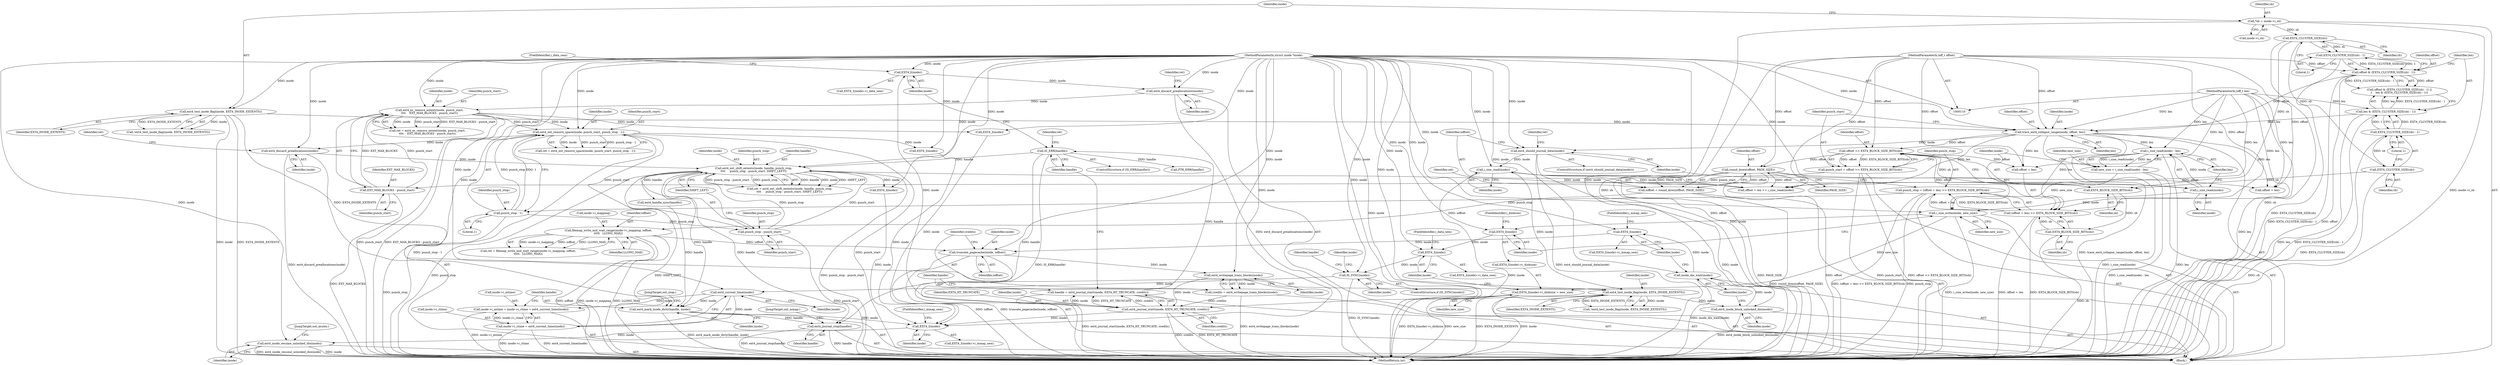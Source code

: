 digraph "0_linux_ea3d7209ca01da209cda6f0dea8be9cc4b7a933b@API" {
"1000340" [label="(Call,i_size_read(inode) - len)"];
"1000341" [label="(Call,i_size_read(inode))"];
"1000320" [label="(Call,ext4_ext_shift_extents(inode, handle, punch_stop,\n\t\t\t\t     punch_stop - punch_start, SHIFT_LEFT))"];
"1000316" [label="(Call,ext4_discard_preallocations(inode))"];
"1000300" [label="(Call,ext4_ext_remove_space(inode, punch_start, punch_stop - 1))"];
"1000282" [label="(Call,ext4_es_remove_extent(inode, punch_start,\n\t\t\t\t    EXT_MAX_BLOCKS - punch_start))"];
"1000278" [label="(Call,ext4_discard_preallocations(inode))"];
"1000275" [label="(Call,EXT4_I(inode))"];
"1000259" [label="(Call,ext4_journal_start(inode, EXT4_HT_TRUNCATE, credits))"];
"1000255" [label="(Call,ext4_writepage_trans_blocks(inode))"];
"1000250" [label="(Call,truncate_pagecache(inode, ioffset))"];
"1000247" [label="(Call,EXT4_I(inode))"];
"1000242" [label="(Call,inode_dio_wait(inode))"];
"1000240" [label="(Call,ext4_inode_block_unlocked_dio(inode))"];
"1000231" [label="(Call,ext4_test_inode_flag(inode, EXT4_INODE_EXTENTS))"];
"1000221" [label="(Call,i_size_read(inode))"];
"1000181" [label="(Call,ext4_should_journal_data(inode))"];
"1000162" [label="(Call,trace_ext4_collapse_range(inode, offset, len))"];
"1000130" [label="(Call,ext4_test_inode_flag(inode, EXT4_INODE_EXTENTS))"];
"1000111" [label="(MethodParameterIn,struct inode *inode)"];
"1000138" [label="(Call,offset & (EXT4_CLUSTER_SIZE(sb) - 1))"];
"1000112" [label="(MethodParameterIn,loff_t offset)"];
"1000140" [label="(Call,EXT4_CLUSTER_SIZE(sb) - 1)"];
"1000141" [label="(Call,EXT4_CLUSTER_SIZE(sb))"];
"1000116" [label="(Call,*sb = inode->i_sb)"];
"1000144" [label="(Call,len & (EXT4_CLUSTER_SIZE(sb) - 1))"];
"1000113" [label="(MethodParameterIn,loff_t len)"];
"1000146" [label="(Call,EXT4_CLUSTER_SIZE(sb) - 1)"];
"1000147" [label="(Call,EXT4_CLUSTER_SIZE(sb))"];
"1000201" [label="(Call,filemap_write_and_wait_range(inode->i_mapping, ioffset,\n\t\t\t\t\t   LLONG_MAX))"];
"1000194" [label="(Call,ioffset = round_down(offset, PAGE_SIZE))"];
"1000196" [label="(Call,round_down(offset, PAGE_SIZE))"];
"1000168" [label="(Call,offset >> EXT4_BLOCK_SIZE_BITS(sb))"];
"1000170" [label="(Call,EXT4_BLOCK_SIZE_BITS(sb))"];
"1000253" [label="(Call,credits = ext4_writepage_trans_blocks(inode))"];
"1000285" [label="(Call,EXT_MAX_BLOCKS - punch_start)"];
"1000166" [label="(Call,punch_start = offset >> EXT4_BLOCK_SIZE_BITS(sb))"];
"1000303" [label="(Call,punch_stop - 1)"];
"1000172" [label="(Call,punch_stop = (offset + len) >> EXT4_BLOCK_SIZE_BITS(sb))"];
"1000174" [label="(Call,(offset + len) >> EXT4_BLOCK_SIZE_BITS(sb))"];
"1000178" [label="(Call,EXT4_BLOCK_SIZE_BITS(sb))"];
"1000264" [label="(Call,IS_ERR(handle))"];
"1000257" [label="(Call,handle = ext4_journal_start(inode, EXT4_HT_TRUNCATE, credits))"];
"1000324" [label="(Call,punch_stop - punch_start)"];
"1000338" [label="(Call,new_size = i_size_read(inode) - len)"];
"1000344" [label="(Call,i_size_write(inode, new_size))"];
"1000347" [label="(Call,EXT4_I(inode)->i_disksize = new_size)"];
"1000349" [label="(Call,EXT4_I(inode))"];
"1000356" [label="(Call,EXT4_I(inode))"];
"1000360" [label="(Call,IS_SYNC(inode))"];
"1000372" [label="(Call,ext4_current_time(inode))"];
"1000364" [label="(Call,inode->i_mtime = inode->i_ctime = ext4_current_time(inode))"];
"1000368" [label="(Call,inode->i_ctime = ext4_current_time(inode))"];
"1000374" [label="(Call,ext4_mark_inode_dirty(handle, inode))"];
"1000378" [label="(Call,ext4_journal_stop(handle))"];
"1000384" [label="(Call,EXT4_I(inode))"];
"1000387" [label="(Call,ext4_inode_resume_unlocked_dio(inode))"];
"1000249" [label="(FieldIdentifier,i_mmap_sem)"];
"1000365" [label="(Call,inode->i_mtime)"];
"1000265" [label="(Identifier,handle)"];
"1000326" [label="(Identifier,punch_start)"];
"1000274" [label="(Call,EXT4_I(inode)->i_data_sem)"];
"1000117" [label="(Identifier,sb)"];
"1000199" [label="(Call,ret = filemap_write_and_wait_range(inode->i_mapping, ioffset,\n\t\t\t\t\t   LLONG_MAX))"];
"1000243" [label="(Identifier,inode)"];
"1000340" [label="(Call,i_size_read(inode) - len)"];
"1000114" [label="(Block,)"];
"1000197" [label="(Identifier,offset)"];
"1000298" [label="(Call,ret = ext4_ext_remove_space(inode, punch_start, punch_stop - 1))"];
"1000375" [label="(Identifier,handle)"];
"1000286" [label="(Identifier,EXT_MAX_BLOCKS)"];
"1000180" [label="(ControlStructure,if (ext4_should_journal_data(inode)))"];
"1000362" [label="(Call,ext4_handle_sync(handle))"];
"1000363" [label="(Identifier,handle)"];
"1000230" [label="(Call,!ext4_test_inode_flag(inode, EXT4_INODE_EXTENTS))"];
"1000304" [label="(Identifier,punch_stop)"];
"1000376" [label="(Identifier,inode)"];
"1000254" [label="(Identifier,credits)"];
"1000137" [label="(Call,offset & (EXT4_CLUSTER_SIZE(sb) - 1) ||\n\t    len & (EXT4_CLUSTER_SIZE(sb) - 1))"];
"1000131" [label="(Identifier,inode)"];
"1000345" [label="(Identifier,inode)"];
"1000383" [label="(Call,EXT4_I(inode)->i_mmap_sem)"];
"1000377" [label="(JumpTarget,out_stop:)"];
"1000175" [label="(Call,offset + len)"];
"1000352" [label="(Identifier,new_size)"];
"1000360" [label="(Call,IS_SYNC(inode))"];
"1000218" [label="(Call,offset + len)"];
"1000139" [label="(Identifier,offset)"];
"1000162" [label="(Call,trace_ext4_collapse_range(inode, offset, len))"];
"1000285" [label="(Call,EXT_MAX_BLOCKS - punch_start)"];
"1000361" [label="(Identifier,inode)"];
"1000116" [label="(Call,*sb = inode->i_sb)"];
"1000206" [label="(Identifier,LLONG_MAX)"];
"1000277" [label="(FieldIdentifier,i_data_sem)"];
"1000302" [label="(Identifier,punch_start)"];
"1000182" [label="(Identifier,inode)"];
"1000179" [label="(Identifier,sb)"];
"1000359" [label="(ControlStructure,if (IS_SYNC(inode)))"];
"1000232" [label="(Identifier,inode)"];
"1000356" [label="(Call,EXT4_I(inode))"];
"1000144" [label="(Call,len & (EXT4_CLUSTER_SIZE(sb) - 1))"];
"1000275" [label="(Call,EXT4_I(inode))"];
"1000205" [label="(Identifier,ioffset)"];
"1000174" [label="(Call,(offset + len) >> EXT4_BLOCK_SIZE_BITS(sb))"];
"1000253" [label="(Call,credits = ext4_writepage_trans_blocks(inode))"];
"1000256" [label="(Identifier,inode)"];
"1000118" [label="(Call,inode->i_sb)"];
"1000178" [label="(Call,EXT4_BLOCK_SIZE_BITS(sb))"];
"1000319" [label="(Identifier,ret)"];
"1000255" [label="(Call,ext4_writepage_trans_blocks(inode))"];
"1000323" [label="(Identifier,punch_stop)"];
"1000173" [label="(Identifier,punch_stop)"];
"1000346" [label="(Identifier,new_size)"];
"1000147" [label="(Call,EXT4_CLUSTER_SIZE(sb))"];
"1000322" [label="(Identifier,handle)"];
"1000389" [label="(JumpTarget,out_mutex:)"];
"1000112" [label="(MethodParameterIn,loff_t offset)"];
"1000200" [label="(Identifier,ret)"];
"1000349" [label="(Call,EXT4_I(inode))"];
"1000366" [label="(Identifier,inode)"];
"1000246" [label="(Call,EXT4_I(inode)->i_mmap_sem)"];
"1000165" [label="(Identifier,len)"];
"1000231" [label="(Call,ext4_test_inode_flag(inode, EXT4_INODE_EXTENTS))"];
"1000259" [label="(Call,ext4_journal_start(inode, EXT4_HT_TRUNCATE, credits))"];
"1000217" [label="(Call,offset + len >= i_size_read(inode))"];
"1000344" [label="(Call,i_size_write(inode, new_size))"];
"1000222" [label="(Identifier,inode)"];
"1000172" [label="(Call,punch_stop = (offset + len) >> EXT4_BLOCK_SIZE_BITS(sb))"];
"1000280" [label="(Call,ret = ext4_es_remove_extent(inode, punch_start,\n\t\t\t\t    EXT_MAX_BLOCKS - punch_start))"];
"1000201" [label="(Call,filemap_write_and_wait_range(inode->i_mapping, ioffset,\n\t\t\t\t\t   LLONG_MAX))"];
"1000351" [label="(FieldIdentifier,i_disksize)"];
"1000357" [label="(Identifier,inode)"];
"1000169" [label="(Identifier,offset)"];
"1000164" [label="(Identifier,offset)"];
"1000143" [label="(Literal,1)"];
"1000386" [label="(FieldIdentifier,i_mmap_sem)"];
"1000373" [label="(Identifier,inode)"];
"1000132" [label="(Identifier,EXT4_INODE_EXTENTS)"];
"1000140" [label="(Call,EXT4_CLUSTER_SIZE(sb) - 1)"];
"1000324" [label="(Call,punch_stop - punch_start)"];
"1000268" [label="(Identifier,ret)"];
"1000130" [label="(Call,ext4_test_inode_flag(inode, EXT4_INODE_EXTENTS))"];
"1000385" [label="(Identifier,inode)"];
"1000312" [label="(Call,EXT4_I(inode))"];
"1000142" [label="(Identifier,sb)"];
"1000279" [label="(Identifier,inode)"];
"1000355" [label="(Call,EXT4_I(inode)->i_data_sem)"];
"1000368" [label="(Call,inode->i_ctime = ext4_current_time(inode))"];
"1000221" [label="(Call,i_size_read(inode))"];
"1000264" [label="(Call,IS_ERR(handle))"];
"1000166" [label="(Call,punch_start = offset >> EXT4_BLOCK_SIZE_BITS(sb))"];
"1000325" [label="(Identifier,punch_stop)"];
"1000380" [label="(JumpTarget,out_mmap:)"];
"1000240" [label="(Call,ext4_inode_block_unlocked_dio(inode))"];
"1000113" [label="(MethodParameterIn,loff_t len)"];
"1000141" [label="(Call,EXT4_CLUSTER_SIZE(sb))"];
"1000276" [label="(Identifier,inode)"];
"1000379" [label="(Identifier,handle)"];
"1000300" [label="(Call,ext4_ext_remove_space(inode, punch_start, punch_stop - 1))"];
"1000387" [label="(Call,ext4_inode_resume_unlocked_dio(inode))"];
"1000129" [label="(Call,!ext4_test_inode_flag(inode, EXT4_INODE_EXTENTS))"];
"1000342" [label="(Identifier,inode)"];
"1000320" [label="(Call,ext4_ext_shift_extents(inode, handle, punch_stop,\n\t\t\t\t     punch_stop - punch_start, SHIFT_LEFT))"];
"1000257" [label="(Call,handle = ext4_journal_start(inode, EXT4_HT_TRUNCATE, credits))"];
"1000263" [label="(ControlStructure,if (IS_ERR(handle)))"];
"1000241" [label="(Identifier,inode)"];
"1000294" [label="(Call,EXT4_I(inode))"];
"1000198" [label="(Identifier,PAGE_SIZE)"];
"1000195" [label="(Identifier,ioffset)"];
"1000348" [label="(Call,EXT4_I(inode)->i_disksize)"];
"1000334" [label="(Call,EXT4_I(inode))"];
"1000317" [label="(Identifier,inode)"];
"1000185" [label="(Identifier,ret)"];
"1000364" [label="(Call,inode->i_mtime = inode->i_ctime = ext4_current_time(inode))"];
"1000252" [label="(Identifier,ioffset)"];
"1000233" [label="(Identifier,EXT4_INODE_EXTENTS)"];
"1000397" [label="(MethodReturn,int)"];
"1000316" [label="(Call,ext4_discard_preallocations(inode))"];
"1000202" [label="(Call,inode->i_mapping)"];
"1000171" [label="(Identifier,sb)"];
"1000248" [label="(Identifier,inode)"];
"1000338" [label="(Call,new_size = i_size_read(inode) - len)"];
"1000146" [label="(Call,EXT4_CLUSTER_SIZE(sb) - 1)"];
"1000305" [label="(Literal,1)"];
"1000327" [label="(Identifier,SHIFT_LEFT)"];
"1000343" [label="(Identifier,len)"];
"1000111" [label="(MethodParameterIn,struct inode *inode)"];
"1000283" [label="(Identifier,inode)"];
"1000247" [label="(Call,EXT4_I(inode))"];
"1000138" [label="(Call,offset & (EXT4_CLUSTER_SIZE(sb) - 1))"];
"1000145" [label="(Identifier,len)"];
"1000170" [label="(Call,EXT4_BLOCK_SIZE_BITS(sb))"];
"1000163" [label="(Identifier,inode)"];
"1000303" [label="(Call,punch_stop - 1)"];
"1000278" [label="(Call,ext4_discard_preallocations(inode))"];
"1000242" [label="(Call,inode_dio_wait(inode))"];
"1000347" [label="(Call,EXT4_I(inode)->i_disksize = new_size)"];
"1000251" [label="(Identifier,inode)"];
"1000167" [label="(Identifier,punch_start)"];
"1000194" [label="(Call,ioffset = round_down(offset, PAGE_SIZE))"];
"1000196" [label="(Call,round_down(offset, PAGE_SIZE))"];
"1000369" [label="(Call,inode->i_ctime)"];
"1000284" [label="(Identifier,punch_start)"];
"1000258" [label="(Identifier,handle)"];
"1000260" [label="(Identifier,inode)"];
"1000262" [label="(Identifier,credits)"];
"1000168" [label="(Call,offset >> EXT4_BLOCK_SIZE_BITS(sb))"];
"1000301" [label="(Identifier,inode)"];
"1000318" [label="(Call,ret = ext4_ext_shift_extents(inode, handle, punch_stop,\n\t\t\t\t     punch_stop - punch_start, SHIFT_LEFT))"];
"1000281" [label="(Identifier,ret)"];
"1000388" [label="(Identifier,inode)"];
"1000269" [label="(Call,PTR_ERR(handle))"];
"1000282" [label="(Call,ext4_es_remove_extent(inode, punch_start,\n\t\t\t\t    EXT_MAX_BLOCKS - punch_start))"];
"1000149" [label="(Literal,1)"];
"1000287" [label="(Identifier,punch_start)"];
"1000339" [label="(Identifier,new_size)"];
"1000350" [label="(Identifier,inode)"];
"1000378" [label="(Call,ext4_journal_stop(handle))"];
"1000358" [label="(FieldIdentifier,i_data_sem)"];
"1000372" [label="(Call,ext4_current_time(inode))"];
"1000181" [label="(Call,ext4_should_journal_data(inode))"];
"1000261" [label="(Identifier,EXT4_HT_TRUNCATE)"];
"1000341" [label="(Call,i_size_read(inode))"];
"1000321" [label="(Identifier,inode)"];
"1000384" [label="(Call,EXT4_I(inode))"];
"1000250" [label="(Call,truncate_pagecache(inode, ioffset))"];
"1000148" [label="(Identifier,sb)"];
"1000374" [label="(Call,ext4_mark_inode_dirty(handle, inode))"];
"1000340" -> "1000338"  [label="AST: "];
"1000340" -> "1000343"  [label="CFG: "];
"1000341" -> "1000340"  [label="AST: "];
"1000343" -> "1000340"  [label="AST: "];
"1000338" -> "1000340"  [label="CFG: "];
"1000340" -> "1000397"  [label="DDG: len"];
"1000340" -> "1000397"  [label="DDG: i_size_read(inode)"];
"1000340" -> "1000338"  [label="DDG: i_size_read(inode)"];
"1000340" -> "1000338"  [label="DDG: len"];
"1000341" -> "1000340"  [label="DDG: inode"];
"1000113" -> "1000340"  [label="DDG: len"];
"1000162" -> "1000340"  [label="DDG: len"];
"1000341" -> "1000342"  [label="CFG: "];
"1000342" -> "1000341"  [label="AST: "];
"1000343" -> "1000341"  [label="CFG: "];
"1000320" -> "1000341"  [label="DDG: inode"];
"1000111" -> "1000341"  [label="DDG: inode"];
"1000341" -> "1000344"  [label="DDG: inode"];
"1000320" -> "1000318"  [label="AST: "];
"1000320" -> "1000327"  [label="CFG: "];
"1000321" -> "1000320"  [label="AST: "];
"1000322" -> "1000320"  [label="AST: "];
"1000323" -> "1000320"  [label="AST: "];
"1000324" -> "1000320"  [label="AST: "];
"1000327" -> "1000320"  [label="AST: "];
"1000318" -> "1000320"  [label="CFG: "];
"1000320" -> "1000397"  [label="DDG: punch_stop - punch_start"];
"1000320" -> "1000397"  [label="DDG: punch_stop"];
"1000320" -> "1000397"  [label="DDG: SHIFT_LEFT"];
"1000320" -> "1000318"  [label="DDG: handle"];
"1000320" -> "1000318"  [label="DDG: inode"];
"1000320" -> "1000318"  [label="DDG: SHIFT_LEFT"];
"1000320" -> "1000318"  [label="DDG: punch_stop - punch_start"];
"1000320" -> "1000318"  [label="DDG: punch_stop"];
"1000316" -> "1000320"  [label="DDG: inode"];
"1000111" -> "1000320"  [label="DDG: inode"];
"1000264" -> "1000320"  [label="DDG: handle"];
"1000324" -> "1000320"  [label="DDG: punch_stop"];
"1000324" -> "1000320"  [label="DDG: punch_start"];
"1000320" -> "1000334"  [label="DDG: inode"];
"1000320" -> "1000362"  [label="DDG: handle"];
"1000320" -> "1000374"  [label="DDG: handle"];
"1000320" -> "1000378"  [label="DDG: handle"];
"1000316" -> "1000114"  [label="AST: "];
"1000316" -> "1000317"  [label="CFG: "];
"1000317" -> "1000316"  [label="AST: "];
"1000319" -> "1000316"  [label="CFG: "];
"1000316" -> "1000397"  [label="DDG: ext4_discard_preallocations(inode)"];
"1000300" -> "1000316"  [label="DDG: inode"];
"1000111" -> "1000316"  [label="DDG: inode"];
"1000300" -> "1000298"  [label="AST: "];
"1000300" -> "1000303"  [label="CFG: "];
"1000301" -> "1000300"  [label="AST: "];
"1000302" -> "1000300"  [label="AST: "];
"1000303" -> "1000300"  [label="AST: "];
"1000298" -> "1000300"  [label="CFG: "];
"1000300" -> "1000397"  [label="DDG: punch_stop - 1"];
"1000300" -> "1000397"  [label="DDG: punch_start"];
"1000300" -> "1000298"  [label="DDG: inode"];
"1000300" -> "1000298"  [label="DDG: punch_start"];
"1000300" -> "1000298"  [label="DDG: punch_stop - 1"];
"1000282" -> "1000300"  [label="DDG: inode"];
"1000282" -> "1000300"  [label="DDG: punch_start"];
"1000111" -> "1000300"  [label="DDG: inode"];
"1000303" -> "1000300"  [label="DDG: punch_stop"];
"1000303" -> "1000300"  [label="DDG: 1"];
"1000300" -> "1000312"  [label="DDG: inode"];
"1000300" -> "1000324"  [label="DDG: punch_start"];
"1000282" -> "1000280"  [label="AST: "];
"1000282" -> "1000285"  [label="CFG: "];
"1000283" -> "1000282"  [label="AST: "];
"1000284" -> "1000282"  [label="AST: "];
"1000285" -> "1000282"  [label="AST: "];
"1000280" -> "1000282"  [label="CFG: "];
"1000282" -> "1000397"  [label="DDG: EXT_MAX_BLOCKS - punch_start"];
"1000282" -> "1000397"  [label="DDG: punch_start"];
"1000282" -> "1000280"  [label="DDG: inode"];
"1000282" -> "1000280"  [label="DDG: punch_start"];
"1000282" -> "1000280"  [label="DDG: EXT_MAX_BLOCKS - punch_start"];
"1000278" -> "1000282"  [label="DDG: inode"];
"1000111" -> "1000282"  [label="DDG: inode"];
"1000285" -> "1000282"  [label="DDG: punch_start"];
"1000285" -> "1000282"  [label="DDG: EXT_MAX_BLOCKS"];
"1000282" -> "1000294"  [label="DDG: inode"];
"1000278" -> "1000114"  [label="AST: "];
"1000278" -> "1000279"  [label="CFG: "];
"1000279" -> "1000278"  [label="AST: "];
"1000281" -> "1000278"  [label="CFG: "];
"1000278" -> "1000397"  [label="DDG: ext4_discard_preallocations(inode)"];
"1000275" -> "1000278"  [label="DDG: inode"];
"1000111" -> "1000278"  [label="DDG: inode"];
"1000275" -> "1000274"  [label="AST: "];
"1000275" -> "1000276"  [label="CFG: "];
"1000276" -> "1000275"  [label="AST: "];
"1000277" -> "1000275"  [label="CFG: "];
"1000259" -> "1000275"  [label="DDG: inode"];
"1000111" -> "1000275"  [label="DDG: inode"];
"1000259" -> "1000257"  [label="AST: "];
"1000259" -> "1000262"  [label="CFG: "];
"1000260" -> "1000259"  [label="AST: "];
"1000261" -> "1000259"  [label="AST: "];
"1000262" -> "1000259"  [label="AST: "];
"1000257" -> "1000259"  [label="CFG: "];
"1000259" -> "1000397"  [label="DDG: credits"];
"1000259" -> "1000397"  [label="DDG: EXT4_HT_TRUNCATE"];
"1000259" -> "1000257"  [label="DDG: inode"];
"1000259" -> "1000257"  [label="DDG: EXT4_HT_TRUNCATE"];
"1000259" -> "1000257"  [label="DDG: credits"];
"1000255" -> "1000259"  [label="DDG: inode"];
"1000111" -> "1000259"  [label="DDG: inode"];
"1000253" -> "1000259"  [label="DDG: credits"];
"1000259" -> "1000384"  [label="DDG: inode"];
"1000255" -> "1000253"  [label="AST: "];
"1000255" -> "1000256"  [label="CFG: "];
"1000256" -> "1000255"  [label="AST: "];
"1000253" -> "1000255"  [label="CFG: "];
"1000255" -> "1000253"  [label="DDG: inode"];
"1000250" -> "1000255"  [label="DDG: inode"];
"1000111" -> "1000255"  [label="DDG: inode"];
"1000250" -> "1000114"  [label="AST: "];
"1000250" -> "1000252"  [label="CFG: "];
"1000251" -> "1000250"  [label="AST: "];
"1000252" -> "1000250"  [label="AST: "];
"1000254" -> "1000250"  [label="CFG: "];
"1000250" -> "1000397"  [label="DDG: ioffset"];
"1000250" -> "1000397"  [label="DDG: truncate_pagecache(inode, ioffset)"];
"1000247" -> "1000250"  [label="DDG: inode"];
"1000111" -> "1000250"  [label="DDG: inode"];
"1000201" -> "1000250"  [label="DDG: ioffset"];
"1000247" -> "1000246"  [label="AST: "];
"1000247" -> "1000248"  [label="CFG: "];
"1000248" -> "1000247"  [label="AST: "];
"1000249" -> "1000247"  [label="CFG: "];
"1000242" -> "1000247"  [label="DDG: inode"];
"1000111" -> "1000247"  [label="DDG: inode"];
"1000242" -> "1000114"  [label="AST: "];
"1000242" -> "1000243"  [label="CFG: "];
"1000243" -> "1000242"  [label="AST: "];
"1000248" -> "1000242"  [label="CFG: "];
"1000242" -> "1000397"  [label="DDG: inode_dio_wait(inode)"];
"1000240" -> "1000242"  [label="DDG: inode"];
"1000111" -> "1000242"  [label="DDG: inode"];
"1000240" -> "1000114"  [label="AST: "];
"1000240" -> "1000241"  [label="CFG: "];
"1000241" -> "1000240"  [label="AST: "];
"1000243" -> "1000240"  [label="CFG: "];
"1000240" -> "1000397"  [label="DDG: ext4_inode_block_unlocked_dio(inode)"];
"1000231" -> "1000240"  [label="DDG: inode"];
"1000111" -> "1000240"  [label="DDG: inode"];
"1000231" -> "1000230"  [label="AST: "];
"1000231" -> "1000233"  [label="CFG: "];
"1000232" -> "1000231"  [label="AST: "];
"1000233" -> "1000231"  [label="AST: "];
"1000230" -> "1000231"  [label="CFG: "];
"1000231" -> "1000397"  [label="DDG: EXT4_INODE_EXTENTS"];
"1000231" -> "1000397"  [label="DDG: inode"];
"1000231" -> "1000230"  [label="DDG: inode"];
"1000231" -> "1000230"  [label="DDG: EXT4_INODE_EXTENTS"];
"1000221" -> "1000231"  [label="DDG: inode"];
"1000111" -> "1000231"  [label="DDG: inode"];
"1000130" -> "1000231"  [label="DDG: EXT4_INODE_EXTENTS"];
"1000221" -> "1000217"  [label="AST: "];
"1000221" -> "1000222"  [label="CFG: "];
"1000222" -> "1000221"  [label="AST: "];
"1000217" -> "1000221"  [label="CFG: "];
"1000221" -> "1000397"  [label="DDG: inode"];
"1000221" -> "1000217"  [label="DDG: inode"];
"1000181" -> "1000221"  [label="DDG: inode"];
"1000111" -> "1000221"  [label="DDG: inode"];
"1000181" -> "1000180"  [label="AST: "];
"1000181" -> "1000182"  [label="CFG: "];
"1000182" -> "1000181"  [label="AST: "];
"1000185" -> "1000181"  [label="CFG: "];
"1000195" -> "1000181"  [label="CFG: "];
"1000181" -> "1000397"  [label="DDG: inode"];
"1000181" -> "1000397"  [label="DDG: ext4_should_journal_data(inode)"];
"1000162" -> "1000181"  [label="DDG: inode"];
"1000111" -> "1000181"  [label="DDG: inode"];
"1000162" -> "1000114"  [label="AST: "];
"1000162" -> "1000165"  [label="CFG: "];
"1000163" -> "1000162"  [label="AST: "];
"1000164" -> "1000162"  [label="AST: "];
"1000165" -> "1000162"  [label="AST: "];
"1000167" -> "1000162"  [label="CFG: "];
"1000162" -> "1000397"  [label="DDG: trace_ext4_collapse_range(inode, offset, len)"];
"1000130" -> "1000162"  [label="DDG: inode"];
"1000111" -> "1000162"  [label="DDG: inode"];
"1000138" -> "1000162"  [label="DDG: offset"];
"1000112" -> "1000162"  [label="DDG: offset"];
"1000144" -> "1000162"  [label="DDG: len"];
"1000113" -> "1000162"  [label="DDG: len"];
"1000162" -> "1000168"  [label="DDG: offset"];
"1000162" -> "1000174"  [label="DDG: len"];
"1000162" -> "1000175"  [label="DDG: len"];
"1000162" -> "1000217"  [label="DDG: len"];
"1000162" -> "1000218"  [label="DDG: len"];
"1000130" -> "1000129"  [label="AST: "];
"1000130" -> "1000132"  [label="CFG: "];
"1000131" -> "1000130"  [label="AST: "];
"1000132" -> "1000130"  [label="AST: "];
"1000129" -> "1000130"  [label="CFG: "];
"1000130" -> "1000397"  [label="DDG: EXT4_INODE_EXTENTS"];
"1000130" -> "1000397"  [label="DDG: inode"];
"1000130" -> "1000129"  [label="DDG: inode"];
"1000130" -> "1000129"  [label="DDG: EXT4_INODE_EXTENTS"];
"1000111" -> "1000130"  [label="DDG: inode"];
"1000111" -> "1000110"  [label="AST: "];
"1000111" -> "1000397"  [label="DDG: inode"];
"1000111" -> "1000294"  [label="DDG: inode"];
"1000111" -> "1000312"  [label="DDG: inode"];
"1000111" -> "1000334"  [label="DDG: inode"];
"1000111" -> "1000344"  [label="DDG: inode"];
"1000111" -> "1000349"  [label="DDG: inode"];
"1000111" -> "1000356"  [label="DDG: inode"];
"1000111" -> "1000360"  [label="DDG: inode"];
"1000111" -> "1000372"  [label="DDG: inode"];
"1000111" -> "1000374"  [label="DDG: inode"];
"1000111" -> "1000384"  [label="DDG: inode"];
"1000111" -> "1000387"  [label="DDG: inode"];
"1000138" -> "1000137"  [label="AST: "];
"1000138" -> "1000140"  [label="CFG: "];
"1000139" -> "1000138"  [label="AST: "];
"1000140" -> "1000138"  [label="AST: "];
"1000145" -> "1000138"  [label="CFG: "];
"1000137" -> "1000138"  [label="CFG: "];
"1000138" -> "1000397"  [label="DDG: offset"];
"1000138" -> "1000397"  [label="DDG: EXT4_CLUSTER_SIZE(sb) - 1"];
"1000138" -> "1000137"  [label="DDG: offset"];
"1000138" -> "1000137"  [label="DDG: EXT4_CLUSTER_SIZE(sb) - 1"];
"1000112" -> "1000138"  [label="DDG: offset"];
"1000140" -> "1000138"  [label="DDG: EXT4_CLUSTER_SIZE(sb)"];
"1000140" -> "1000138"  [label="DDG: 1"];
"1000112" -> "1000110"  [label="AST: "];
"1000112" -> "1000397"  [label="DDG: offset"];
"1000112" -> "1000168"  [label="DDG: offset"];
"1000112" -> "1000174"  [label="DDG: offset"];
"1000112" -> "1000175"  [label="DDG: offset"];
"1000112" -> "1000196"  [label="DDG: offset"];
"1000112" -> "1000217"  [label="DDG: offset"];
"1000112" -> "1000218"  [label="DDG: offset"];
"1000140" -> "1000143"  [label="CFG: "];
"1000141" -> "1000140"  [label="AST: "];
"1000143" -> "1000140"  [label="AST: "];
"1000140" -> "1000397"  [label="DDG: EXT4_CLUSTER_SIZE(sb)"];
"1000141" -> "1000140"  [label="DDG: sb"];
"1000141" -> "1000142"  [label="CFG: "];
"1000142" -> "1000141"  [label="AST: "];
"1000143" -> "1000141"  [label="CFG: "];
"1000141" -> "1000397"  [label="DDG: sb"];
"1000116" -> "1000141"  [label="DDG: sb"];
"1000141" -> "1000147"  [label="DDG: sb"];
"1000141" -> "1000170"  [label="DDG: sb"];
"1000116" -> "1000114"  [label="AST: "];
"1000116" -> "1000118"  [label="CFG: "];
"1000117" -> "1000116"  [label="AST: "];
"1000118" -> "1000116"  [label="AST: "];
"1000131" -> "1000116"  [label="CFG: "];
"1000116" -> "1000397"  [label="DDG: sb"];
"1000116" -> "1000397"  [label="DDG: inode->i_sb"];
"1000144" -> "1000137"  [label="AST: "];
"1000144" -> "1000146"  [label="CFG: "];
"1000145" -> "1000144"  [label="AST: "];
"1000146" -> "1000144"  [label="AST: "];
"1000137" -> "1000144"  [label="CFG: "];
"1000144" -> "1000397"  [label="DDG: len"];
"1000144" -> "1000397"  [label="DDG: EXT4_CLUSTER_SIZE(sb) - 1"];
"1000144" -> "1000137"  [label="DDG: len"];
"1000144" -> "1000137"  [label="DDG: EXT4_CLUSTER_SIZE(sb) - 1"];
"1000113" -> "1000144"  [label="DDG: len"];
"1000146" -> "1000144"  [label="DDG: EXT4_CLUSTER_SIZE(sb)"];
"1000146" -> "1000144"  [label="DDG: 1"];
"1000113" -> "1000110"  [label="AST: "];
"1000113" -> "1000397"  [label="DDG: len"];
"1000113" -> "1000174"  [label="DDG: len"];
"1000113" -> "1000175"  [label="DDG: len"];
"1000113" -> "1000217"  [label="DDG: len"];
"1000113" -> "1000218"  [label="DDG: len"];
"1000146" -> "1000149"  [label="CFG: "];
"1000147" -> "1000146"  [label="AST: "];
"1000149" -> "1000146"  [label="AST: "];
"1000146" -> "1000397"  [label="DDG: EXT4_CLUSTER_SIZE(sb)"];
"1000147" -> "1000146"  [label="DDG: sb"];
"1000147" -> "1000148"  [label="CFG: "];
"1000148" -> "1000147"  [label="AST: "];
"1000149" -> "1000147"  [label="CFG: "];
"1000147" -> "1000397"  [label="DDG: sb"];
"1000147" -> "1000170"  [label="DDG: sb"];
"1000201" -> "1000199"  [label="AST: "];
"1000201" -> "1000206"  [label="CFG: "];
"1000202" -> "1000201"  [label="AST: "];
"1000205" -> "1000201"  [label="AST: "];
"1000206" -> "1000201"  [label="AST: "];
"1000199" -> "1000201"  [label="CFG: "];
"1000201" -> "1000397"  [label="DDG: LLONG_MAX"];
"1000201" -> "1000397"  [label="DDG: ioffset"];
"1000201" -> "1000397"  [label="DDG: inode->i_mapping"];
"1000201" -> "1000199"  [label="DDG: inode->i_mapping"];
"1000201" -> "1000199"  [label="DDG: ioffset"];
"1000201" -> "1000199"  [label="DDG: LLONG_MAX"];
"1000194" -> "1000201"  [label="DDG: ioffset"];
"1000194" -> "1000114"  [label="AST: "];
"1000194" -> "1000196"  [label="CFG: "];
"1000195" -> "1000194"  [label="AST: "];
"1000196" -> "1000194"  [label="AST: "];
"1000200" -> "1000194"  [label="CFG: "];
"1000194" -> "1000397"  [label="DDG: round_down(offset, PAGE_SIZE)"];
"1000196" -> "1000194"  [label="DDG: offset"];
"1000196" -> "1000194"  [label="DDG: PAGE_SIZE"];
"1000196" -> "1000198"  [label="CFG: "];
"1000197" -> "1000196"  [label="AST: "];
"1000198" -> "1000196"  [label="AST: "];
"1000196" -> "1000397"  [label="DDG: offset"];
"1000196" -> "1000397"  [label="DDG: PAGE_SIZE"];
"1000168" -> "1000196"  [label="DDG: offset"];
"1000196" -> "1000217"  [label="DDG: offset"];
"1000196" -> "1000218"  [label="DDG: offset"];
"1000168" -> "1000166"  [label="AST: "];
"1000168" -> "1000170"  [label="CFG: "];
"1000169" -> "1000168"  [label="AST: "];
"1000170" -> "1000168"  [label="AST: "];
"1000166" -> "1000168"  [label="CFG: "];
"1000168" -> "1000166"  [label="DDG: offset"];
"1000168" -> "1000166"  [label="DDG: EXT4_BLOCK_SIZE_BITS(sb)"];
"1000170" -> "1000168"  [label="DDG: sb"];
"1000168" -> "1000174"  [label="DDG: offset"];
"1000168" -> "1000175"  [label="DDG: offset"];
"1000170" -> "1000171"  [label="CFG: "];
"1000171" -> "1000170"  [label="AST: "];
"1000170" -> "1000178"  [label="DDG: sb"];
"1000253" -> "1000114"  [label="AST: "];
"1000254" -> "1000253"  [label="AST: "];
"1000258" -> "1000253"  [label="CFG: "];
"1000253" -> "1000397"  [label="DDG: ext4_writepage_trans_blocks(inode)"];
"1000285" -> "1000287"  [label="CFG: "];
"1000286" -> "1000285"  [label="AST: "];
"1000287" -> "1000285"  [label="AST: "];
"1000285" -> "1000397"  [label="DDG: EXT_MAX_BLOCKS"];
"1000166" -> "1000285"  [label="DDG: punch_start"];
"1000166" -> "1000114"  [label="AST: "];
"1000167" -> "1000166"  [label="AST: "];
"1000173" -> "1000166"  [label="CFG: "];
"1000166" -> "1000397"  [label="DDG: offset >> EXT4_BLOCK_SIZE_BITS(sb)"];
"1000166" -> "1000397"  [label="DDG: punch_start"];
"1000303" -> "1000305"  [label="CFG: "];
"1000304" -> "1000303"  [label="AST: "];
"1000305" -> "1000303"  [label="AST: "];
"1000303" -> "1000397"  [label="DDG: punch_stop"];
"1000172" -> "1000303"  [label="DDG: punch_stop"];
"1000303" -> "1000324"  [label="DDG: punch_stop"];
"1000172" -> "1000114"  [label="AST: "];
"1000172" -> "1000174"  [label="CFG: "];
"1000173" -> "1000172"  [label="AST: "];
"1000174" -> "1000172"  [label="AST: "];
"1000182" -> "1000172"  [label="CFG: "];
"1000172" -> "1000397"  [label="DDG: punch_stop"];
"1000172" -> "1000397"  [label="DDG: (offset + len) >> EXT4_BLOCK_SIZE_BITS(sb)"];
"1000174" -> "1000172"  [label="DDG: offset + len"];
"1000174" -> "1000172"  [label="DDG: EXT4_BLOCK_SIZE_BITS(sb)"];
"1000174" -> "1000178"  [label="CFG: "];
"1000175" -> "1000174"  [label="AST: "];
"1000178" -> "1000174"  [label="AST: "];
"1000174" -> "1000397"  [label="DDG: EXT4_BLOCK_SIZE_BITS(sb)"];
"1000174" -> "1000397"  [label="DDG: offset + len"];
"1000178" -> "1000174"  [label="DDG: sb"];
"1000178" -> "1000179"  [label="CFG: "];
"1000179" -> "1000178"  [label="AST: "];
"1000178" -> "1000397"  [label="DDG: sb"];
"1000264" -> "1000263"  [label="AST: "];
"1000264" -> "1000265"  [label="CFG: "];
"1000265" -> "1000264"  [label="AST: "];
"1000268" -> "1000264"  [label="CFG: "];
"1000276" -> "1000264"  [label="CFG: "];
"1000264" -> "1000397"  [label="DDG: IS_ERR(handle)"];
"1000257" -> "1000264"  [label="DDG: handle"];
"1000264" -> "1000269"  [label="DDG: handle"];
"1000264" -> "1000378"  [label="DDG: handle"];
"1000257" -> "1000114"  [label="AST: "];
"1000258" -> "1000257"  [label="AST: "];
"1000265" -> "1000257"  [label="CFG: "];
"1000257" -> "1000397"  [label="DDG: ext4_journal_start(inode, EXT4_HT_TRUNCATE, credits)"];
"1000324" -> "1000326"  [label="CFG: "];
"1000325" -> "1000324"  [label="AST: "];
"1000326" -> "1000324"  [label="AST: "];
"1000327" -> "1000324"  [label="CFG: "];
"1000324" -> "1000397"  [label="DDG: punch_start"];
"1000338" -> "1000114"  [label="AST: "];
"1000339" -> "1000338"  [label="AST: "];
"1000345" -> "1000338"  [label="CFG: "];
"1000338" -> "1000397"  [label="DDG: i_size_read(inode) - len"];
"1000338" -> "1000344"  [label="DDG: new_size"];
"1000344" -> "1000114"  [label="AST: "];
"1000344" -> "1000346"  [label="CFG: "];
"1000345" -> "1000344"  [label="AST: "];
"1000346" -> "1000344"  [label="AST: "];
"1000350" -> "1000344"  [label="CFG: "];
"1000344" -> "1000397"  [label="DDG: i_size_write(inode, new_size)"];
"1000344" -> "1000347"  [label="DDG: new_size"];
"1000344" -> "1000349"  [label="DDG: inode"];
"1000347" -> "1000114"  [label="AST: "];
"1000347" -> "1000352"  [label="CFG: "];
"1000348" -> "1000347"  [label="AST: "];
"1000352" -> "1000347"  [label="AST: "];
"1000357" -> "1000347"  [label="CFG: "];
"1000347" -> "1000397"  [label="DDG: EXT4_I(inode)->i_disksize"];
"1000347" -> "1000397"  [label="DDG: new_size"];
"1000349" -> "1000348"  [label="AST: "];
"1000349" -> "1000350"  [label="CFG: "];
"1000350" -> "1000349"  [label="AST: "];
"1000351" -> "1000349"  [label="CFG: "];
"1000349" -> "1000356"  [label="DDG: inode"];
"1000356" -> "1000355"  [label="AST: "];
"1000356" -> "1000357"  [label="CFG: "];
"1000357" -> "1000356"  [label="AST: "];
"1000358" -> "1000356"  [label="CFG: "];
"1000356" -> "1000360"  [label="DDG: inode"];
"1000360" -> "1000359"  [label="AST: "];
"1000360" -> "1000361"  [label="CFG: "];
"1000361" -> "1000360"  [label="AST: "];
"1000363" -> "1000360"  [label="CFG: "];
"1000366" -> "1000360"  [label="CFG: "];
"1000360" -> "1000397"  [label="DDG: IS_SYNC(inode)"];
"1000360" -> "1000372"  [label="DDG: inode"];
"1000372" -> "1000368"  [label="AST: "];
"1000372" -> "1000373"  [label="CFG: "];
"1000373" -> "1000372"  [label="AST: "];
"1000368" -> "1000372"  [label="CFG: "];
"1000372" -> "1000364"  [label="DDG: inode"];
"1000372" -> "1000368"  [label="DDG: inode"];
"1000372" -> "1000374"  [label="DDG: inode"];
"1000364" -> "1000114"  [label="AST: "];
"1000364" -> "1000368"  [label="CFG: "];
"1000365" -> "1000364"  [label="AST: "];
"1000368" -> "1000364"  [label="AST: "];
"1000375" -> "1000364"  [label="CFG: "];
"1000364" -> "1000397"  [label="DDG: inode->i_mtime"];
"1000368" -> "1000364"  [label="DDG: inode->i_ctime"];
"1000369" -> "1000368"  [label="AST: "];
"1000368" -> "1000397"  [label="DDG: inode->i_ctime"];
"1000368" -> "1000397"  [label="DDG: ext4_current_time(inode)"];
"1000374" -> "1000114"  [label="AST: "];
"1000374" -> "1000376"  [label="CFG: "];
"1000375" -> "1000374"  [label="AST: "];
"1000376" -> "1000374"  [label="AST: "];
"1000377" -> "1000374"  [label="CFG: "];
"1000374" -> "1000397"  [label="DDG: ext4_mark_inode_dirty(handle, inode)"];
"1000362" -> "1000374"  [label="DDG: handle"];
"1000374" -> "1000378"  [label="DDG: handle"];
"1000374" -> "1000384"  [label="DDG: inode"];
"1000378" -> "1000114"  [label="AST: "];
"1000378" -> "1000379"  [label="CFG: "];
"1000379" -> "1000378"  [label="AST: "];
"1000380" -> "1000378"  [label="CFG: "];
"1000378" -> "1000397"  [label="DDG: handle"];
"1000378" -> "1000397"  [label="DDG: ext4_journal_stop(handle)"];
"1000384" -> "1000383"  [label="AST: "];
"1000384" -> "1000385"  [label="CFG: "];
"1000385" -> "1000384"  [label="AST: "];
"1000386" -> "1000384"  [label="CFG: "];
"1000312" -> "1000384"  [label="DDG: inode"];
"1000294" -> "1000384"  [label="DDG: inode"];
"1000334" -> "1000384"  [label="DDG: inode"];
"1000384" -> "1000387"  [label="DDG: inode"];
"1000387" -> "1000114"  [label="AST: "];
"1000387" -> "1000388"  [label="CFG: "];
"1000388" -> "1000387"  [label="AST: "];
"1000389" -> "1000387"  [label="CFG: "];
"1000387" -> "1000397"  [label="DDG: ext4_inode_resume_unlocked_dio(inode)"];
"1000387" -> "1000397"  [label="DDG: inode"];
}

